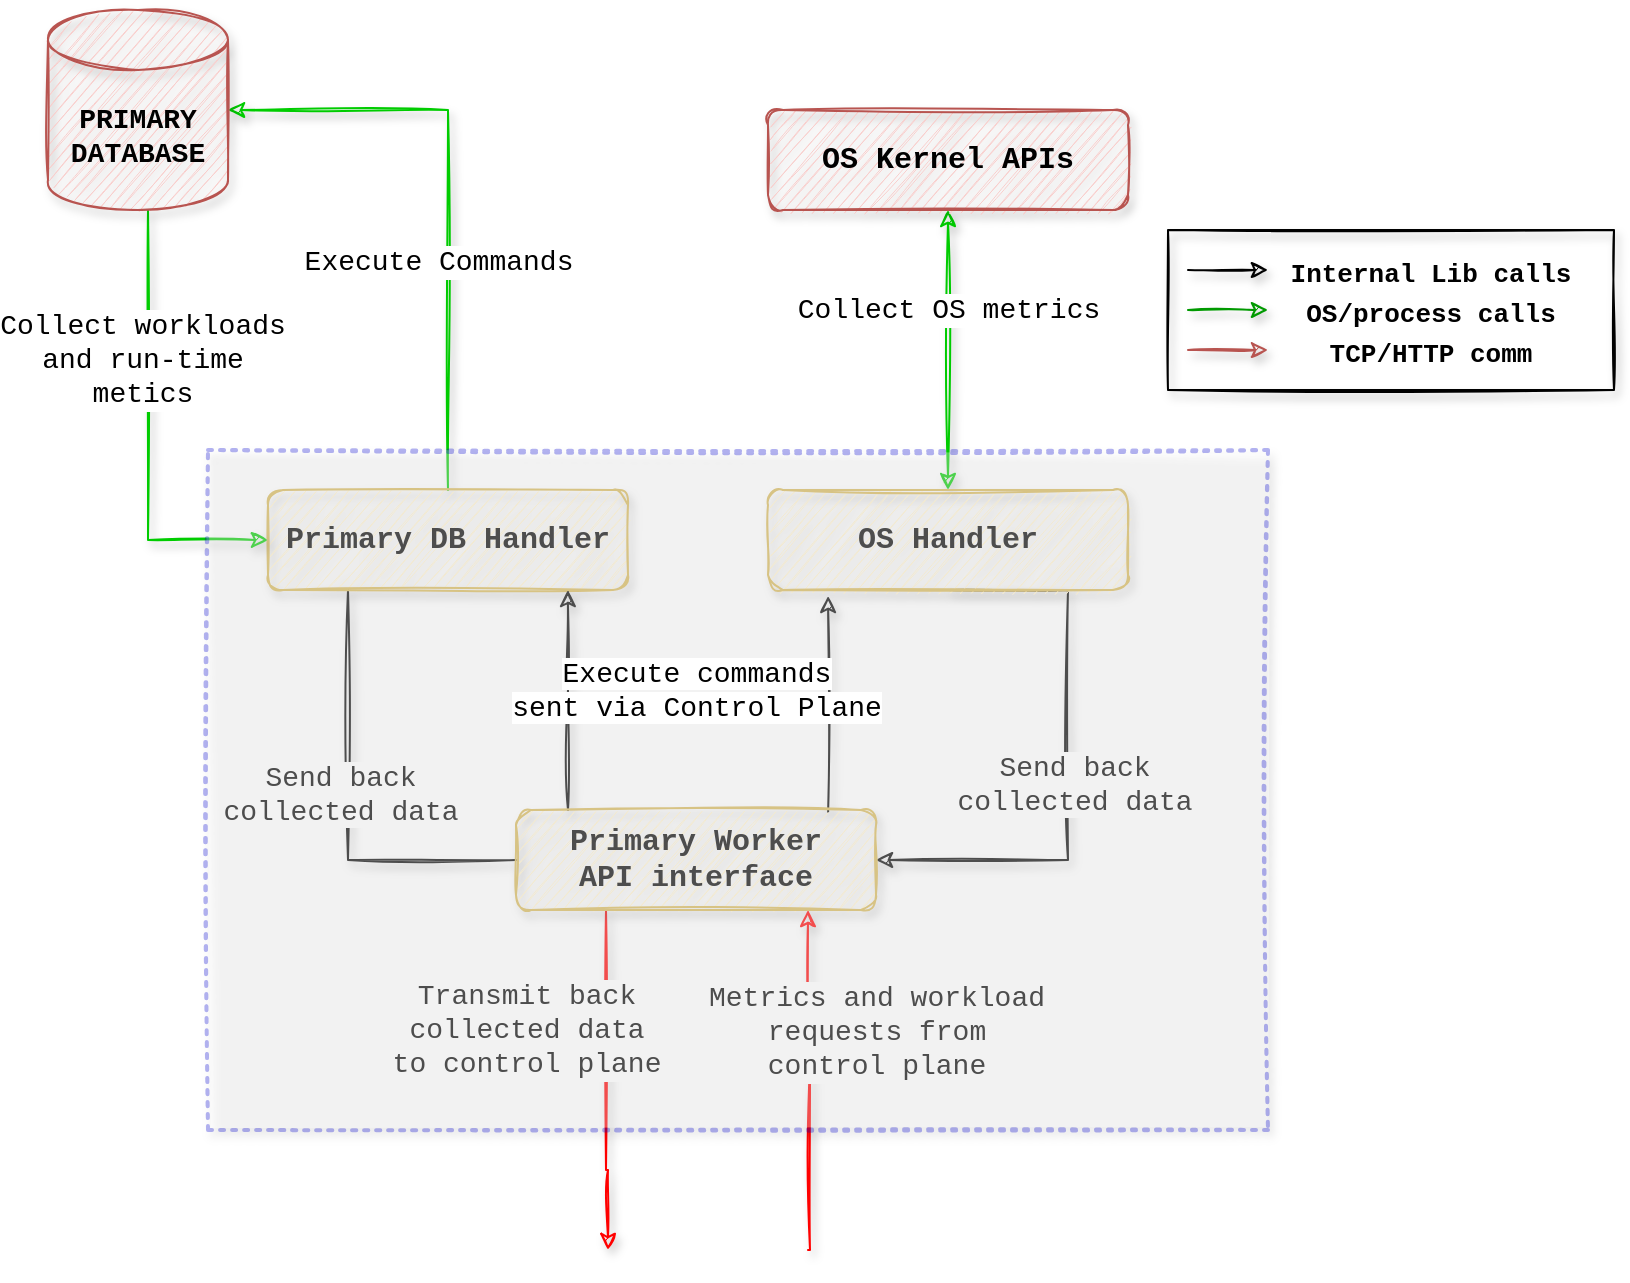 <mxfile version="16.6.5" type="device"><diagram id="jraaTECxSDqSiCG7lfw7" name="Page-1"><mxGraphModel dx="1426" dy="621" grid="1" gridSize="10" guides="1" tooltips="1" connect="1" arrows="1" fold="1" page="1" pageScale="1" pageWidth="827" pageHeight="1169" math="0" shadow="0"><root><mxCell id="0"/><mxCell id="1" parent="0"/><mxCell id="3awadesUy_ZD_OGEEJTF-6" style="edgeStyle=orthogonalEdgeStyle;rounded=0;orthogonalLoop=1;jettySize=auto;html=1;exitX=0.5;exitY=0;exitDx=0;exitDy=0;entryX=1;entryY=0.5;entryDx=0;entryDy=0;entryPerimeter=0;sketch=1;shadow=1;strokeColor=#00CC00;" edge="1" parent="1" source="3awadesUy_ZD_OGEEJTF-2" target="3awadesUy_ZD_OGEEJTF-5"><mxGeometry relative="1" as="geometry"/></mxCell><mxCell id="3awadesUy_ZD_OGEEJTF-7" value="Execute Commands" style="edgeLabel;html=1;align=center;verticalAlign=middle;resizable=0;points=[];fontFamily=Courier New;fontSize=14;" vertex="1" connectable="0" parent="3awadesUy_ZD_OGEEJTF-6"><mxGeometry x="-0.236" y="5" relative="1" as="geometry"><mxPoint as="offset"/></mxGeometry></mxCell><mxCell id="3awadesUy_ZD_OGEEJTF-22" style="edgeStyle=orthogonalEdgeStyle;rounded=0;sketch=1;orthogonalLoop=1;jettySize=auto;html=1;entryX=0;entryY=0.5;entryDx=0;entryDy=0;shadow=1;fontFamily=Courier New;fontSize=14;startArrow=none;startFill=0;endArrow=none;endFill=0;" edge="1" parent="1" source="3awadesUy_ZD_OGEEJTF-2" target="3awadesUy_ZD_OGEEJTF-16"><mxGeometry relative="1" as="geometry"><Array as="points"><mxPoint x="240" y="425"/></Array></mxGeometry></mxCell><mxCell id="3awadesUy_ZD_OGEEJTF-23" value="Send back &lt;br&gt;collected data" style="edgeLabel;html=1;align=center;verticalAlign=middle;resizable=0;points=[];fontSize=14;fontFamily=Courier New;" vertex="1" connectable="0" parent="3awadesUy_ZD_OGEEJTF-22"><mxGeometry x="-0.069" y="-4" relative="1" as="geometry"><mxPoint as="offset"/></mxGeometry></mxCell><mxCell id="3awadesUy_ZD_OGEEJTF-2" value="Primary DB Handler" style="rounded=1;whiteSpace=wrap;html=1;shadow=1;sketch=1;fontFamily=Courier New;fontSize=15;fontStyle=1;fillColor=#fff2cc;strokeColor=#d6b656;strokeWidth=1;" vertex="1" parent="1"><mxGeometry x="200" y="240" width="180" height="50" as="geometry"/></mxCell><mxCell id="3awadesUy_ZD_OGEEJTF-8" style="edgeStyle=orthogonalEdgeStyle;rounded=0;sketch=1;orthogonalLoop=1;jettySize=auto;html=1;entryX=0;entryY=0.5;entryDx=0;entryDy=0;shadow=1;strokeColor=#00CC00;" edge="1" parent="1" source="3awadesUy_ZD_OGEEJTF-5" target="3awadesUy_ZD_OGEEJTF-2"><mxGeometry relative="1" as="geometry"><Array as="points"><mxPoint x="140" y="265"/></Array></mxGeometry></mxCell><mxCell id="3awadesUy_ZD_OGEEJTF-9" value="Collect workloads&lt;br&gt;and&amp;nbsp;run-time &lt;br&gt;metics" style="edgeLabel;html=1;align=center;verticalAlign=middle;resizable=0;points=[];fontFamily=Courier New;fontSize=14;" vertex="1" connectable="0" parent="3awadesUy_ZD_OGEEJTF-8"><mxGeometry x="-0.2" y="-3" relative="1" as="geometry"><mxPoint y="-15" as="offset"/></mxGeometry></mxCell><mxCell id="3awadesUy_ZD_OGEEJTF-5" value="&lt;font style=&quot;font-size: 14px&quot;&gt;PRIMARY&lt;br&gt;DATABASE&lt;br&gt;&lt;/font&gt;" style="shape=cylinder3;whiteSpace=wrap;html=1;boundedLbl=1;backgroundOutline=1;size=15;shadow=1;sketch=1;fontFamily=Courier New;fontStyle=1;fillColor=#f8cecc;strokeColor=#b85450;" vertex="1" parent="1"><mxGeometry x="90" width="90" height="100" as="geometry"/></mxCell><mxCell id="3awadesUy_ZD_OGEEJTF-13" style="edgeStyle=orthogonalEdgeStyle;rounded=0;sketch=1;orthogonalLoop=1;jettySize=auto;html=1;shadow=1;fontFamily=Courier New;fontSize=14;startArrow=classic;startFill=1;strokeColor=#00CC00;" edge="1" parent="1" source="3awadesUy_ZD_OGEEJTF-10" target="3awadesUy_ZD_OGEEJTF-12"><mxGeometry relative="1" as="geometry"/></mxCell><mxCell id="3awadesUy_ZD_OGEEJTF-14" value="Collect OS metrics" style="edgeLabel;html=1;align=center;verticalAlign=middle;resizable=0;points=[];fontSize=14;fontFamily=Courier New;" vertex="1" connectable="0" parent="3awadesUy_ZD_OGEEJTF-13"><mxGeometry x="0.071" y="-2" relative="1" as="geometry"><mxPoint x="-2" y="-15" as="offset"/></mxGeometry></mxCell><mxCell id="3awadesUy_ZD_OGEEJTF-18" style="edgeStyle=orthogonalEdgeStyle;rounded=0;sketch=1;orthogonalLoop=1;jettySize=auto;html=1;exitX=0.5;exitY=1;exitDx=0;exitDy=0;entryX=1;entryY=0.5;entryDx=0;entryDy=0;shadow=1;fontFamily=Courier New;fontSize=14;startArrow=none;startFill=0;" edge="1" parent="1" source="3awadesUy_ZD_OGEEJTF-10" target="3awadesUy_ZD_OGEEJTF-16"><mxGeometry relative="1" as="geometry"><Array as="points"><mxPoint x="600" y="290"/><mxPoint x="600" y="425"/></Array></mxGeometry></mxCell><mxCell id="3awadesUy_ZD_OGEEJTF-25" value="Send back &lt;br&gt;collected data" style="edgeLabel;html=1;align=center;verticalAlign=middle;resizable=0;points=[];fontSize=14;fontFamily=Courier New;" vertex="1" connectable="0" parent="3awadesUy_ZD_OGEEJTF-18"><mxGeometry x="0.079" y="3" relative="1" as="geometry"><mxPoint as="offset"/></mxGeometry></mxCell><mxCell id="3awadesUy_ZD_OGEEJTF-10" value="OS Handler" style="rounded=1;whiteSpace=wrap;html=1;shadow=1;sketch=1;fontFamily=Courier New;fontSize=15;fontStyle=1;fillColor=#fff2cc;strokeColor=#d6b656;strokeWidth=1;" vertex="1" parent="1"><mxGeometry x="450" y="240" width="180" height="50" as="geometry"/></mxCell><mxCell id="3awadesUy_ZD_OGEEJTF-12" value="OS Kernel APIs" style="rounded=1;whiteSpace=wrap;html=1;shadow=1;sketch=1;fontFamily=Courier New;fontSize=15;fontStyle=1;fillColor=#f8cecc;strokeColor=#b85450;strokeWidth=1;" vertex="1" parent="1"><mxGeometry x="450" y="50" width="180" height="50" as="geometry"/></mxCell><mxCell id="3awadesUy_ZD_OGEEJTF-19" style="edgeStyle=orthogonalEdgeStyle;rounded=0;sketch=1;orthogonalLoop=1;jettySize=auto;html=1;entryX=0.833;entryY=1;entryDx=0;entryDy=0;entryPerimeter=0;shadow=1;fontFamily=Courier New;fontSize=14;startArrow=none;startFill=0;" edge="1" parent="1" source="3awadesUy_ZD_OGEEJTF-16" target="3awadesUy_ZD_OGEEJTF-2"><mxGeometry relative="1" as="geometry"><Array as="points"><mxPoint x="350" y="340"/><mxPoint x="350" y="340"/></Array></mxGeometry></mxCell><mxCell id="3awadesUy_ZD_OGEEJTF-24" style="edgeStyle=orthogonalEdgeStyle;rounded=0;sketch=1;orthogonalLoop=1;jettySize=auto;html=1;exitX=0.867;exitY=0.02;exitDx=0;exitDy=0;entryX=0.167;entryY=1.06;entryDx=0;entryDy=0;entryPerimeter=0;shadow=1;fontFamily=Courier New;fontSize=14;startArrow=none;startFill=0;endArrow=classic;endFill=1;exitPerimeter=0;" edge="1" parent="1" source="3awadesUy_ZD_OGEEJTF-16" target="3awadesUy_ZD_OGEEJTF-10"><mxGeometry relative="1" as="geometry"><Array as="points"/></mxGeometry></mxCell><mxCell id="3awadesUy_ZD_OGEEJTF-27" style="edgeStyle=orthogonalEdgeStyle;rounded=0;sketch=1;orthogonalLoop=1;jettySize=auto;html=1;exitX=0.25;exitY=1;exitDx=0;exitDy=0;shadow=1;fontFamily=Courier New;fontSize=14;startArrow=none;startFill=0;endArrow=classic;endFill=1;strokeColor=#FF0000;" edge="1" parent="1" source="3awadesUy_ZD_OGEEJTF-16"><mxGeometry relative="1" as="geometry"><mxPoint x="370" y="620" as="targetPoint"/><Array as="points"><mxPoint x="369" y="580"/></Array></mxGeometry></mxCell><mxCell id="3awadesUy_ZD_OGEEJTF-28" value="Transmit back&lt;br&gt;collected data&lt;br&gt;to control plane" style="edgeLabel;html=1;align=center;verticalAlign=middle;resizable=0;points=[];fontSize=14;fontFamily=Courier New;" vertex="1" connectable="0" parent="3awadesUy_ZD_OGEEJTF-27"><mxGeometry x="0.031" y="2" relative="1" as="geometry"><mxPoint x="-42" y="-28" as="offset"/></mxGeometry></mxCell><mxCell id="3awadesUy_ZD_OGEEJTF-16" value="Primary Worker &lt;br&gt;API interface" style="rounded=1;whiteSpace=wrap;html=1;shadow=1;sketch=1;fontFamily=Courier New;fontSize=15;fontStyle=1;fillColor=#fff2cc;strokeColor=#d6b656;strokeWidth=1;" vertex="1" parent="1"><mxGeometry x="324" y="400" width="180" height="50" as="geometry"/></mxCell><mxCell id="3awadesUy_ZD_OGEEJTF-29" style="edgeStyle=orthogonalEdgeStyle;rounded=0;sketch=1;orthogonalLoop=1;jettySize=auto;html=1;exitX=0.25;exitY=1;exitDx=0;exitDy=0;shadow=1;fontFamily=Courier New;fontSize=14;startArrow=classic;startFill=1;endArrow=none;endFill=0;strokeColor=#FF0000;" edge="1" parent="1"><mxGeometry relative="1" as="geometry"><mxPoint x="470" y="620" as="targetPoint"/><mxPoint x="470" y="450" as="sourcePoint"/><Array as="points"><mxPoint x="470" y="515"/><mxPoint x="471" y="515"/></Array></mxGeometry></mxCell><mxCell id="3awadesUy_ZD_OGEEJTF-30" value="Metrics and workload&lt;br&gt;requests from&lt;br&gt;control plane" style="edgeLabel;html=1;align=center;verticalAlign=middle;resizable=0;points=[];fontSize=14;fontFamily=Courier New;" vertex="1" connectable="0" parent="3awadesUy_ZD_OGEEJTF-29"><mxGeometry x="0.031" y="2" relative="1" as="geometry"><mxPoint x="31" y="-27" as="offset"/></mxGeometry></mxCell><mxCell id="3awadesUy_ZD_OGEEJTF-31" value="" style="rounded=0;whiteSpace=wrap;html=1;shadow=1;glass=0;dashed=1;dashPattern=1 2;labelBackgroundColor=default;labelBorderColor=none;sketch=1;fillStyle=auto;fontFamily=Courier New;fontSize=16;fontColor=#330000;strokeColor=#0000CC;strokeWidth=2;fillColor=default;opacity=30;" vertex="1" parent="1"><mxGeometry x="170" y="220" width="530" height="340" as="geometry"/></mxCell><mxCell id="3awadesUy_ZD_OGEEJTF-32" value="" style="rounded=0;whiteSpace=wrap;html=1;shadow=1;fontFamily=Courier New;fontSize=15;strokeWidth=1;glass=0;sketch=1;fillColor=none;" vertex="1" parent="1"><mxGeometry x="650" y="110" width="223" height="80" as="geometry"/></mxCell><mxCell id="3awadesUy_ZD_OGEEJTF-33" value="" style="endArrow=classic;html=1;rounded=0;shadow=1;sketch=1;fontFamily=Courier New;fontSize=15;strokeWidth=1;" edge="1" parent="1"><mxGeometry width="50" height="50" relative="1" as="geometry"><mxPoint x="660" y="130" as="sourcePoint"/><mxPoint x="700" y="130" as="targetPoint"/></mxGeometry></mxCell><mxCell id="3awadesUy_ZD_OGEEJTF-34" value="" style="endArrow=classic;html=1;rounded=0;shadow=1;sketch=1;fontFamily=Courier New;fontSize=15;strokeWidth=1;strokeColor=#009900;" edge="1" parent="1"><mxGeometry width="50" height="50" relative="1" as="geometry"><mxPoint x="660" y="150" as="sourcePoint"/><mxPoint x="700" y="150" as="targetPoint"/></mxGeometry></mxCell><mxCell id="3awadesUy_ZD_OGEEJTF-35" value="&lt;font style=&quot;font-size: 13px;&quot;&gt;OS/process calls&lt;/font&gt;" style="text;html=1;align=center;verticalAlign=middle;resizable=0;points=[];autosize=1;strokeColor=none;fillColor=none;fontSize=13;fontFamily=Courier New;fontStyle=1" vertex="1" parent="1"><mxGeometry x="711" y="142" width="140" height="20" as="geometry"/></mxCell><mxCell id="3awadesUy_ZD_OGEEJTF-36" value="Internal Lib calls" style="text;html=1;align=center;verticalAlign=middle;resizable=0;points=[];autosize=1;strokeColor=none;fillColor=none;fontSize=13;fontFamily=Courier New;fontStyle=1" vertex="1" parent="1"><mxGeometry x="701" y="122" width="160" height="20" as="geometry"/></mxCell><mxCell id="3awadesUy_ZD_OGEEJTF-37" value="" style="endArrow=classic;html=1;rounded=0;shadow=1;sketch=1;fontFamily=Courier New;fontSize=15;strokeWidth=1;fillColor=#f8cecc;strokeColor=#b85450;" edge="1" parent="1"><mxGeometry width="50" height="50" relative="1" as="geometry"><mxPoint x="660" y="170" as="sourcePoint"/><mxPoint x="700" y="170" as="targetPoint"/></mxGeometry></mxCell><mxCell id="3awadesUy_ZD_OGEEJTF-38" value="&lt;font style=&quot;font-size: 13px;&quot;&gt;TCP/HTTP comm&lt;/font&gt;" style="text;html=1;align=center;verticalAlign=middle;resizable=0;points=[];autosize=1;strokeColor=none;fillColor=none;fontSize=13;fontFamily=Courier New;fontStyle=1" vertex="1" parent="1"><mxGeometry x="721" y="162" width="120" height="20" as="geometry"/></mxCell><mxCell id="3awadesUy_ZD_OGEEJTF-41" value="&lt;span style=&quot;font-size: 14px ; background-color: rgb(255 , 255 , 255)&quot;&gt;Execute commands&lt;/span&gt;&lt;br style=&quot;font-size: 14px&quot;&gt;&lt;span style=&quot;font-size: 14px ; background-color: rgb(255 , 255 , 255)&quot;&gt;sent via Control Plane&lt;/span&gt;" style="text;html=1;align=center;verticalAlign=middle;resizable=0;points=[];autosize=1;strokeColor=none;fillColor=none;fontSize=13;fontFamily=Courier New;" vertex="1" parent="1"><mxGeometry x="314" y="320" width="200" height="40" as="geometry"/></mxCell></root></mxGraphModel></diagram></mxfile>
